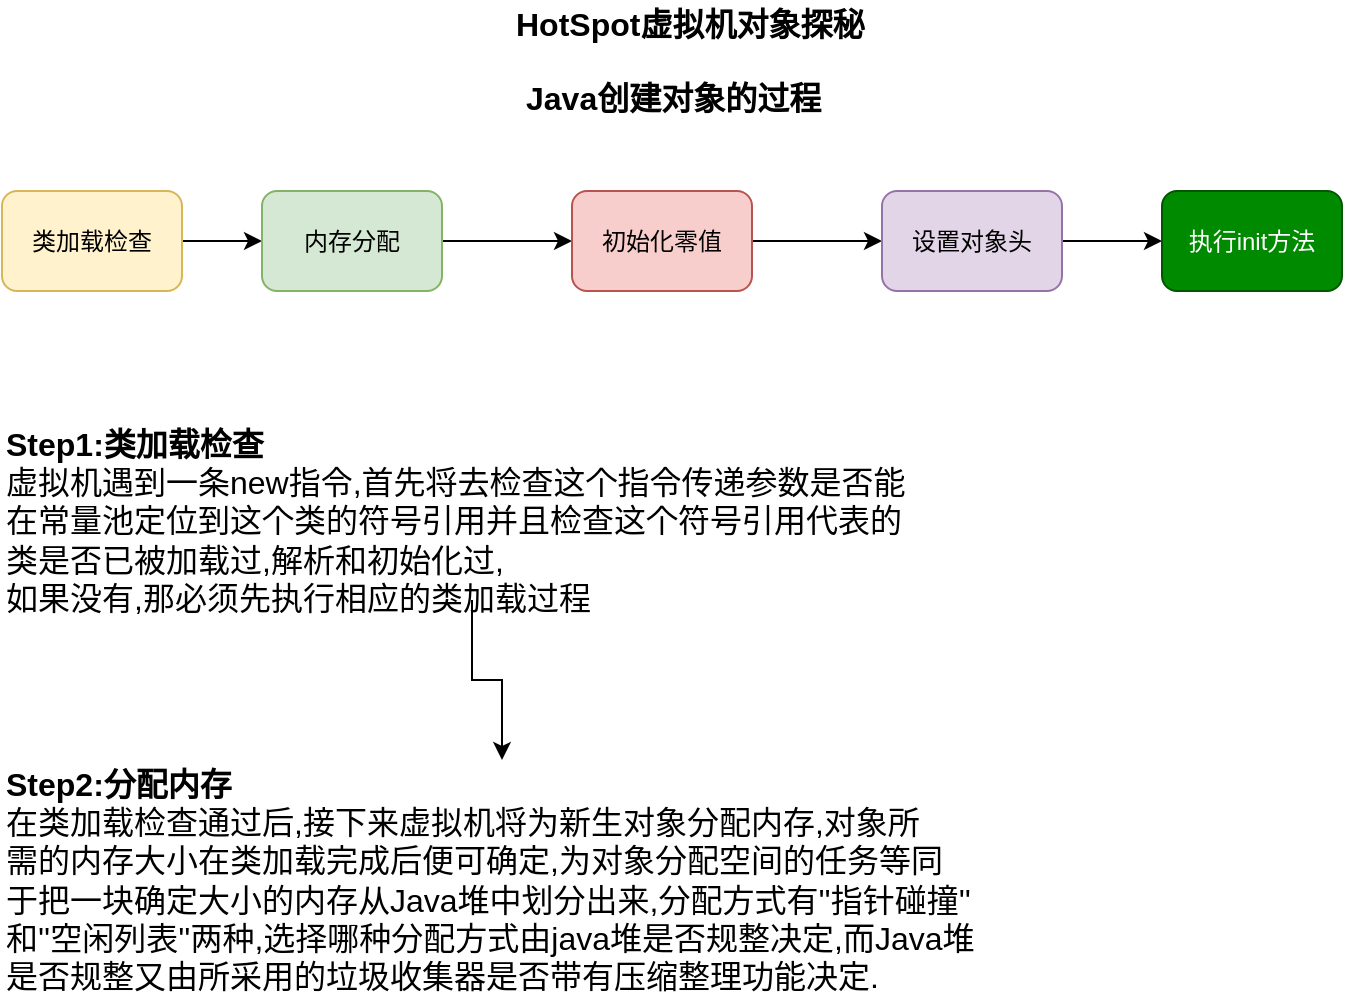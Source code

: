 <mxfile version="10.7.4" type="github"><diagram id="BigZ7SwCWBI1qwG1c5RW" name="java创建对象的过程"><mxGraphModel dx="1010" dy="649" grid="1" gridSize="10" guides="1" tooltips="1" connect="1" arrows="1" fold="1" page="1" pageScale="1" pageWidth="3300" pageHeight="4681" math="0" shadow="0"><root><mxCell id="0"/><mxCell id="1" parent="0"/><mxCell id="L7tYQNl-EvukudTt4U_1-1" value="&lt;span style=&quot;font-size: 16px;&quot;&gt;HotSpot虚拟机对象探秘&lt;/span&gt;" style="text;html=1;resizable=0;points=[];autosize=1;align=left;verticalAlign=top;spacingTop=-4;fontStyle=1;fontSize=16;" parent="1" vertex="1"><mxGeometry x="415" y="340" width="150" height="20" as="geometry"/></mxCell><mxCell id="L7tYQNl-EvukudTt4U_1-2" value="&lt;b style=&quot;font-size: 16px;&quot;&gt;Java创建对象的过程&lt;/b&gt;" style="text;html=1;resizable=0;points=[];autosize=1;align=left;verticalAlign=top;spacingTop=-4;fontSize=16;" parent="1" vertex="1"><mxGeometry x="420" y="377" width="130" height="20" as="geometry"/></mxCell><mxCell id="L7tYQNl-EvukudTt4U_1-15" value="" style="edgeStyle=orthogonalEdgeStyle;rounded=0;orthogonalLoop=1;jettySize=auto;html=1;" parent="1" source="L7tYQNl-EvukudTt4U_1-5" target="L7tYQNl-EvukudTt4U_1-14" edge="1"><mxGeometry relative="1" as="geometry"/></mxCell><mxCell id="L7tYQNl-EvukudTt4U_1-5" value="类加载检查" style="rounded=1;whiteSpace=wrap;html=1;labelBackgroundColor=none;fillColor=#fff2cc;strokeColor=#d6b656;" parent="1" vertex="1"><mxGeometry x="160" y="435.5" width="90" height="50" as="geometry"/></mxCell><mxCell id="L7tYQNl-EvukudTt4U_1-17" value="" style="edgeStyle=orthogonalEdgeStyle;rounded=0;orthogonalLoop=1;jettySize=auto;html=1;" parent="1" source="L7tYQNl-EvukudTt4U_1-14" target="L7tYQNl-EvukudTt4U_1-16" edge="1"><mxGeometry relative="1" as="geometry"/></mxCell><mxCell id="L7tYQNl-EvukudTt4U_1-14" value="内存分配" style="rounded=1;whiteSpace=wrap;html=1;fillColor=#d5e8d4;strokeColor=#82b366;" parent="1" vertex="1"><mxGeometry x="290" y="435.5" width="90" height="50" as="geometry"/></mxCell><mxCell id="L7tYQNl-EvukudTt4U_1-19" value="" style="edgeStyle=orthogonalEdgeStyle;rounded=0;orthogonalLoop=1;jettySize=auto;html=1;" parent="1" source="L7tYQNl-EvukudTt4U_1-16" target="L7tYQNl-EvukudTt4U_1-18" edge="1"><mxGeometry relative="1" as="geometry"/></mxCell><mxCell id="L7tYQNl-EvukudTt4U_1-16" value="初始化零值" style="rounded=1;whiteSpace=wrap;html=1;fillColor=#f8cecc;strokeColor=#b85450;" parent="1" vertex="1"><mxGeometry x="445" y="435.5" width="90" height="50" as="geometry"/></mxCell><mxCell id="L7tYQNl-EvukudTt4U_1-21" value="" style="edgeStyle=orthogonalEdgeStyle;rounded=0;orthogonalLoop=1;jettySize=auto;html=1;" parent="1" source="L7tYQNl-EvukudTt4U_1-18" target="L7tYQNl-EvukudTt4U_1-20" edge="1"><mxGeometry relative="1" as="geometry"/></mxCell><mxCell id="L7tYQNl-EvukudTt4U_1-18" value="设置对象头" style="rounded=1;whiteSpace=wrap;html=1;fillColor=#e1d5e7;strokeColor=#9673a6;" parent="1" vertex="1"><mxGeometry x="600" y="435.5" width="90" height="50" as="geometry"/></mxCell><mxCell id="L7tYQNl-EvukudTt4U_1-20" value="执行init方法" style="rounded=1;whiteSpace=wrap;html=1;fillColor=#008a00;strokeColor=#005700;fontColor=#ffffff;" parent="1" vertex="1"><mxGeometry x="740" y="435.5" width="90" height="50" as="geometry"/></mxCell><mxCell id="_-HQXt9OEEeJAA3hx1mr-3" value="" style="edgeStyle=orthogonalEdgeStyle;rounded=0;orthogonalLoop=1;jettySize=auto;html=1;fontSize=16;" edge="1" parent="1" source="_-HQXt9OEEeJAA3hx1mr-1" target="_-HQXt9OEEeJAA3hx1mr-2"><mxGeometry relative="1" as="geometry"/></mxCell><mxCell id="_-HQXt9OEEeJAA3hx1mr-1" value="&lt;b&gt;Step1:类加载检查&lt;/b&gt;&lt;br&gt;虚拟机遇到一条new指令,首先将去检查这个指令传递参数是否能&lt;br&gt;在常量池定位到这个类的符号引用并且检查这个符号引用代表的&lt;br&gt;类是否已被加载过,解析和初始化过,&lt;br&gt;如果没有,那必须先执行相应的类加载过程&lt;br&gt;" style="text;html=1;resizable=0;points=[];autosize=1;align=left;verticalAlign=top;spacingTop=-4;fontSize=16;" vertex="1" parent="1"><mxGeometry x="160" y="550" width="470" height="90" as="geometry"/></mxCell><mxCell id="_-HQXt9OEEeJAA3hx1mr-2" value="&lt;b&gt;Step2:分配内存&lt;/b&gt;&lt;br&gt;在类加载检查通过后,接下来虚拟机将为新生对象分配内存,对象所&lt;br&gt;需的内存大小在类加载完成后便可确定,为对象分配空间的任务等同&lt;br&gt;于把一块确定大小的内存从Java堆中划分出来,分配方式有''指针碰撞''&lt;br&gt;和''空闲列表''两种,选择哪种分配方式由java堆是否规整决定,而Java堆&lt;br&gt;是否规整又由所采用的垃圾收集器是否带有压缩整理功能决定.&lt;br&gt;" style="text;html=1;resizable=0;points=[];autosize=1;align=left;verticalAlign=top;spacingTop=-4;fontSize=16;" vertex="1" parent="1"><mxGeometry x="160" y="720" width="500" height="110" as="geometry"/></mxCell></root></mxGraphModel></diagram></mxfile>